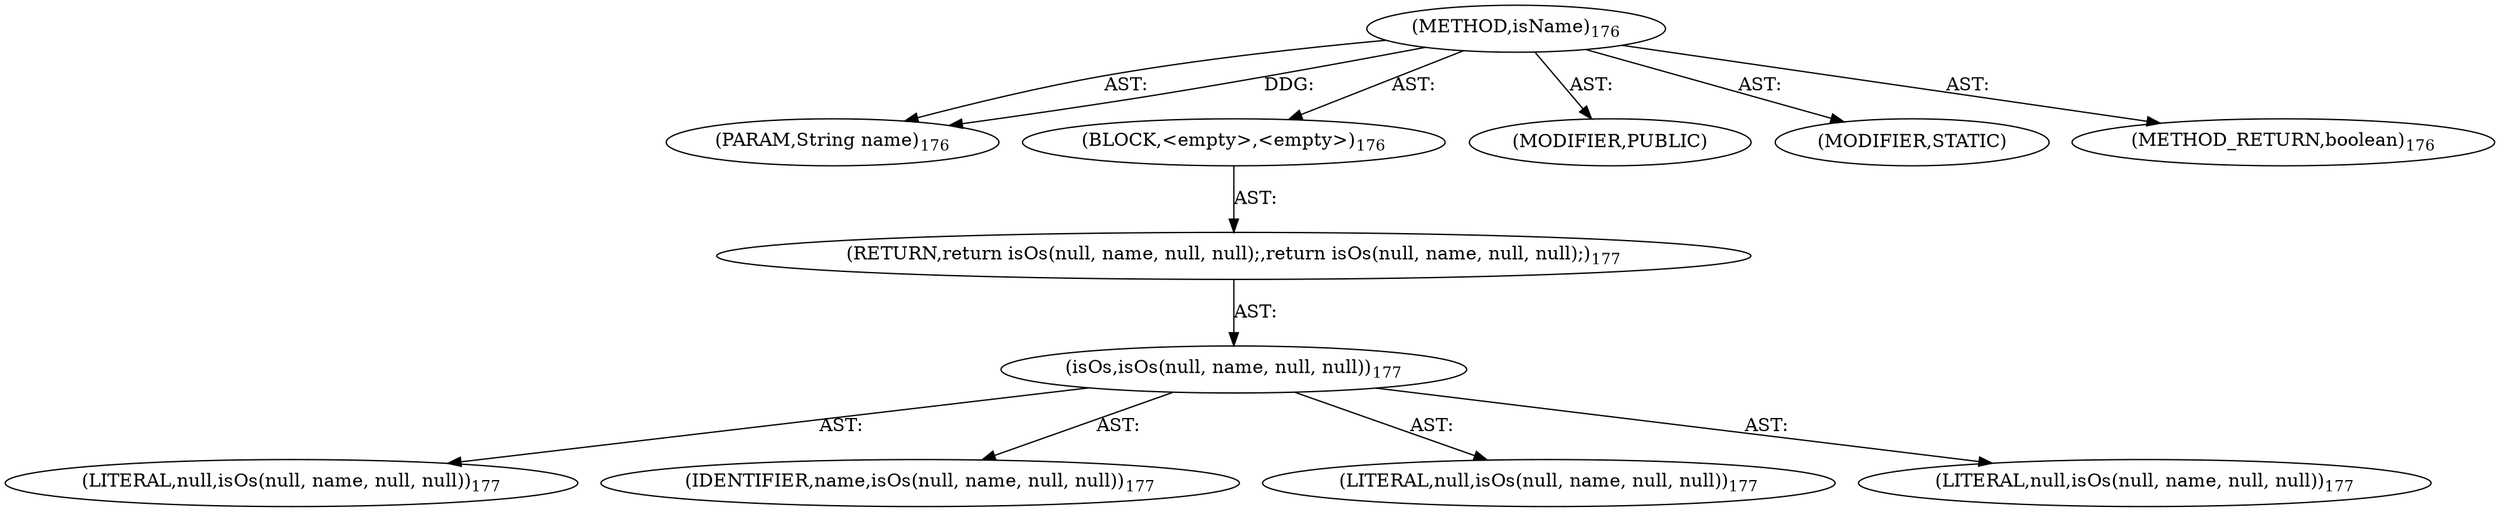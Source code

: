 digraph "isName" {  
"111669149704" [label = <(METHOD,isName)<SUB>176</SUB>> ]
"115964117005" [label = <(PARAM,String name)<SUB>176</SUB>> ]
"25769803784" [label = <(BLOCK,&lt;empty&gt;,&lt;empty&gt;)<SUB>176</SUB>> ]
"146028888066" [label = <(RETURN,return isOs(null, name, null, null);,return isOs(null, name, null, null);)<SUB>177</SUB>> ]
"30064771095" [label = <(isOs,isOs(null, name, null, null))<SUB>177</SUB>> ]
"90194313219" [label = <(LITERAL,null,isOs(null, name, null, null))<SUB>177</SUB>> ]
"68719476755" [label = <(IDENTIFIER,name,isOs(null, name, null, null))<SUB>177</SUB>> ]
"90194313220" [label = <(LITERAL,null,isOs(null, name, null, null))<SUB>177</SUB>> ]
"90194313221" [label = <(LITERAL,null,isOs(null, name, null, null))<SUB>177</SUB>> ]
"133143986204" [label = <(MODIFIER,PUBLIC)> ]
"133143986205" [label = <(MODIFIER,STATIC)> ]
"128849018888" [label = <(METHOD_RETURN,boolean)<SUB>176</SUB>> ]
  "111669149704" -> "115964117005"  [ label = "AST: "] 
  "111669149704" -> "25769803784"  [ label = "AST: "] 
  "111669149704" -> "133143986204"  [ label = "AST: "] 
  "111669149704" -> "133143986205"  [ label = "AST: "] 
  "111669149704" -> "128849018888"  [ label = "AST: "] 
  "25769803784" -> "146028888066"  [ label = "AST: "] 
  "146028888066" -> "30064771095"  [ label = "AST: "] 
  "30064771095" -> "90194313219"  [ label = "AST: "] 
  "30064771095" -> "68719476755"  [ label = "AST: "] 
  "30064771095" -> "90194313220"  [ label = "AST: "] 
  "30064771095" -> "90194313221"  [ label = "AST: "] 
  "111669149704" -> "115964117005"  [ label = "DDG: "] 
}
